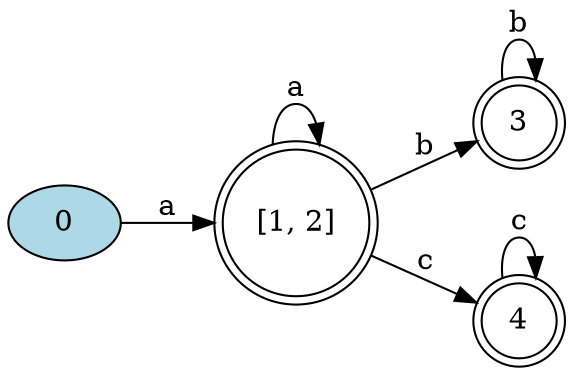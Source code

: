 digraph {
	rankdir=LR;

	"[1, 2]" [shape=doublecircle]
	"3" [shape=doublecircle]
	"4" [shape=doublecircle]
	0 [style=filled, fillcolor="lightblue"]

	0->"[1, 2]" [label= "a"];
	3->3 [label= "b"];
	4->4 [label= "c"];
	"[1, 2]"->"[1, 2]" [label= "a"];
	"[1, 2]"->3 [label= "b"];
	"[1, 2]"->4 [label= "c"];
}
